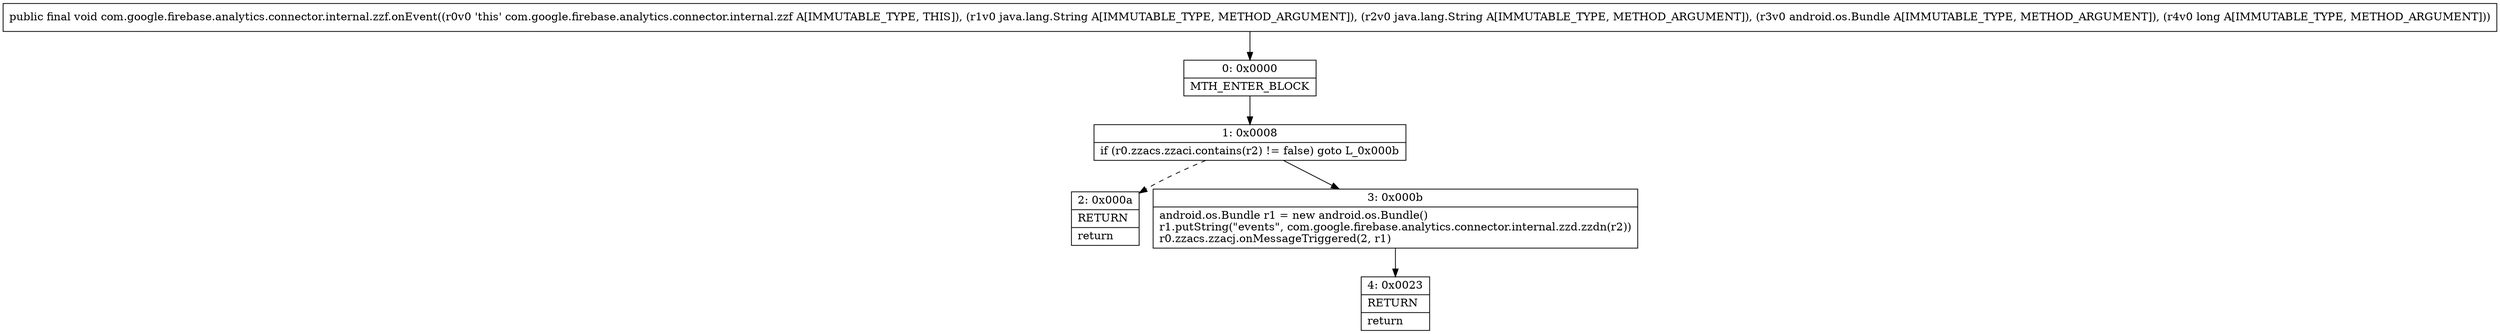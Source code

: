 digraph "CFG forcom.google.firebase.analytics.connector.internal.zzf.onEvent(Ljava\/lang\/String;Ljava\/lang\/String;Landroid\/os\/Bundle;J)V" {
Node_0 [shape=record,label="{0\:\ 0x0000|MTH_ENTER_BLOCK\l}"];
Node_1 [shape=record,label="{1\:\ 0x0008|if (r0.zzacs.zzaci.contains(r2) != false) goto L_0x000b\l}"];
Node_2 [shape=record,label="{2\:\ 0x000a|RETURN\l|return\l}"];
Node_3 [shape=record,label="{3\:\ 0x000b|android.os.Bundle r1 = new android.os.Bundle()\lr1.putString(\"events\", com.google.firebase.analytics.connector.internal.zzd.zzdn(r2))\lr0.zzacs.zzacj.onMessageTriggered(2, r1)\l}"];
Node_4 [shape=record,label="{4\:\ 0x0023|RETURN\l|return\l}"];
MethodNode[shape=record,label="{public final void com.google.firebase.analytics.connector.internal.zzf.onEvent((r0v0 'this' com.google.firebase.analytics.connector.internal.zzf A[IMMUTABLE_TYPE, THIS]), (r1v0 java.lang.String A[IMMUTABLE_TYPE, METHOD_ARGUMENT]), (r2v0 java.lang.String A[IMMUTABLE_TYPE, METHOD_ARGUMENT]), (r3v0 android.os.Bundle A[IMMUTABLE_TYPE, METHOD_ARGUMENT]), (r4v0 long A[IMMUTABLE_TYPE, METHOD_ARGUMENT])) }"];
MethodNode -> Node_0;
Node_0 -> Node_1;
Node_1 -> Node_2[style=dashed];
Node_1 -> Node_3;
Node_3 -> Node_4;
}


